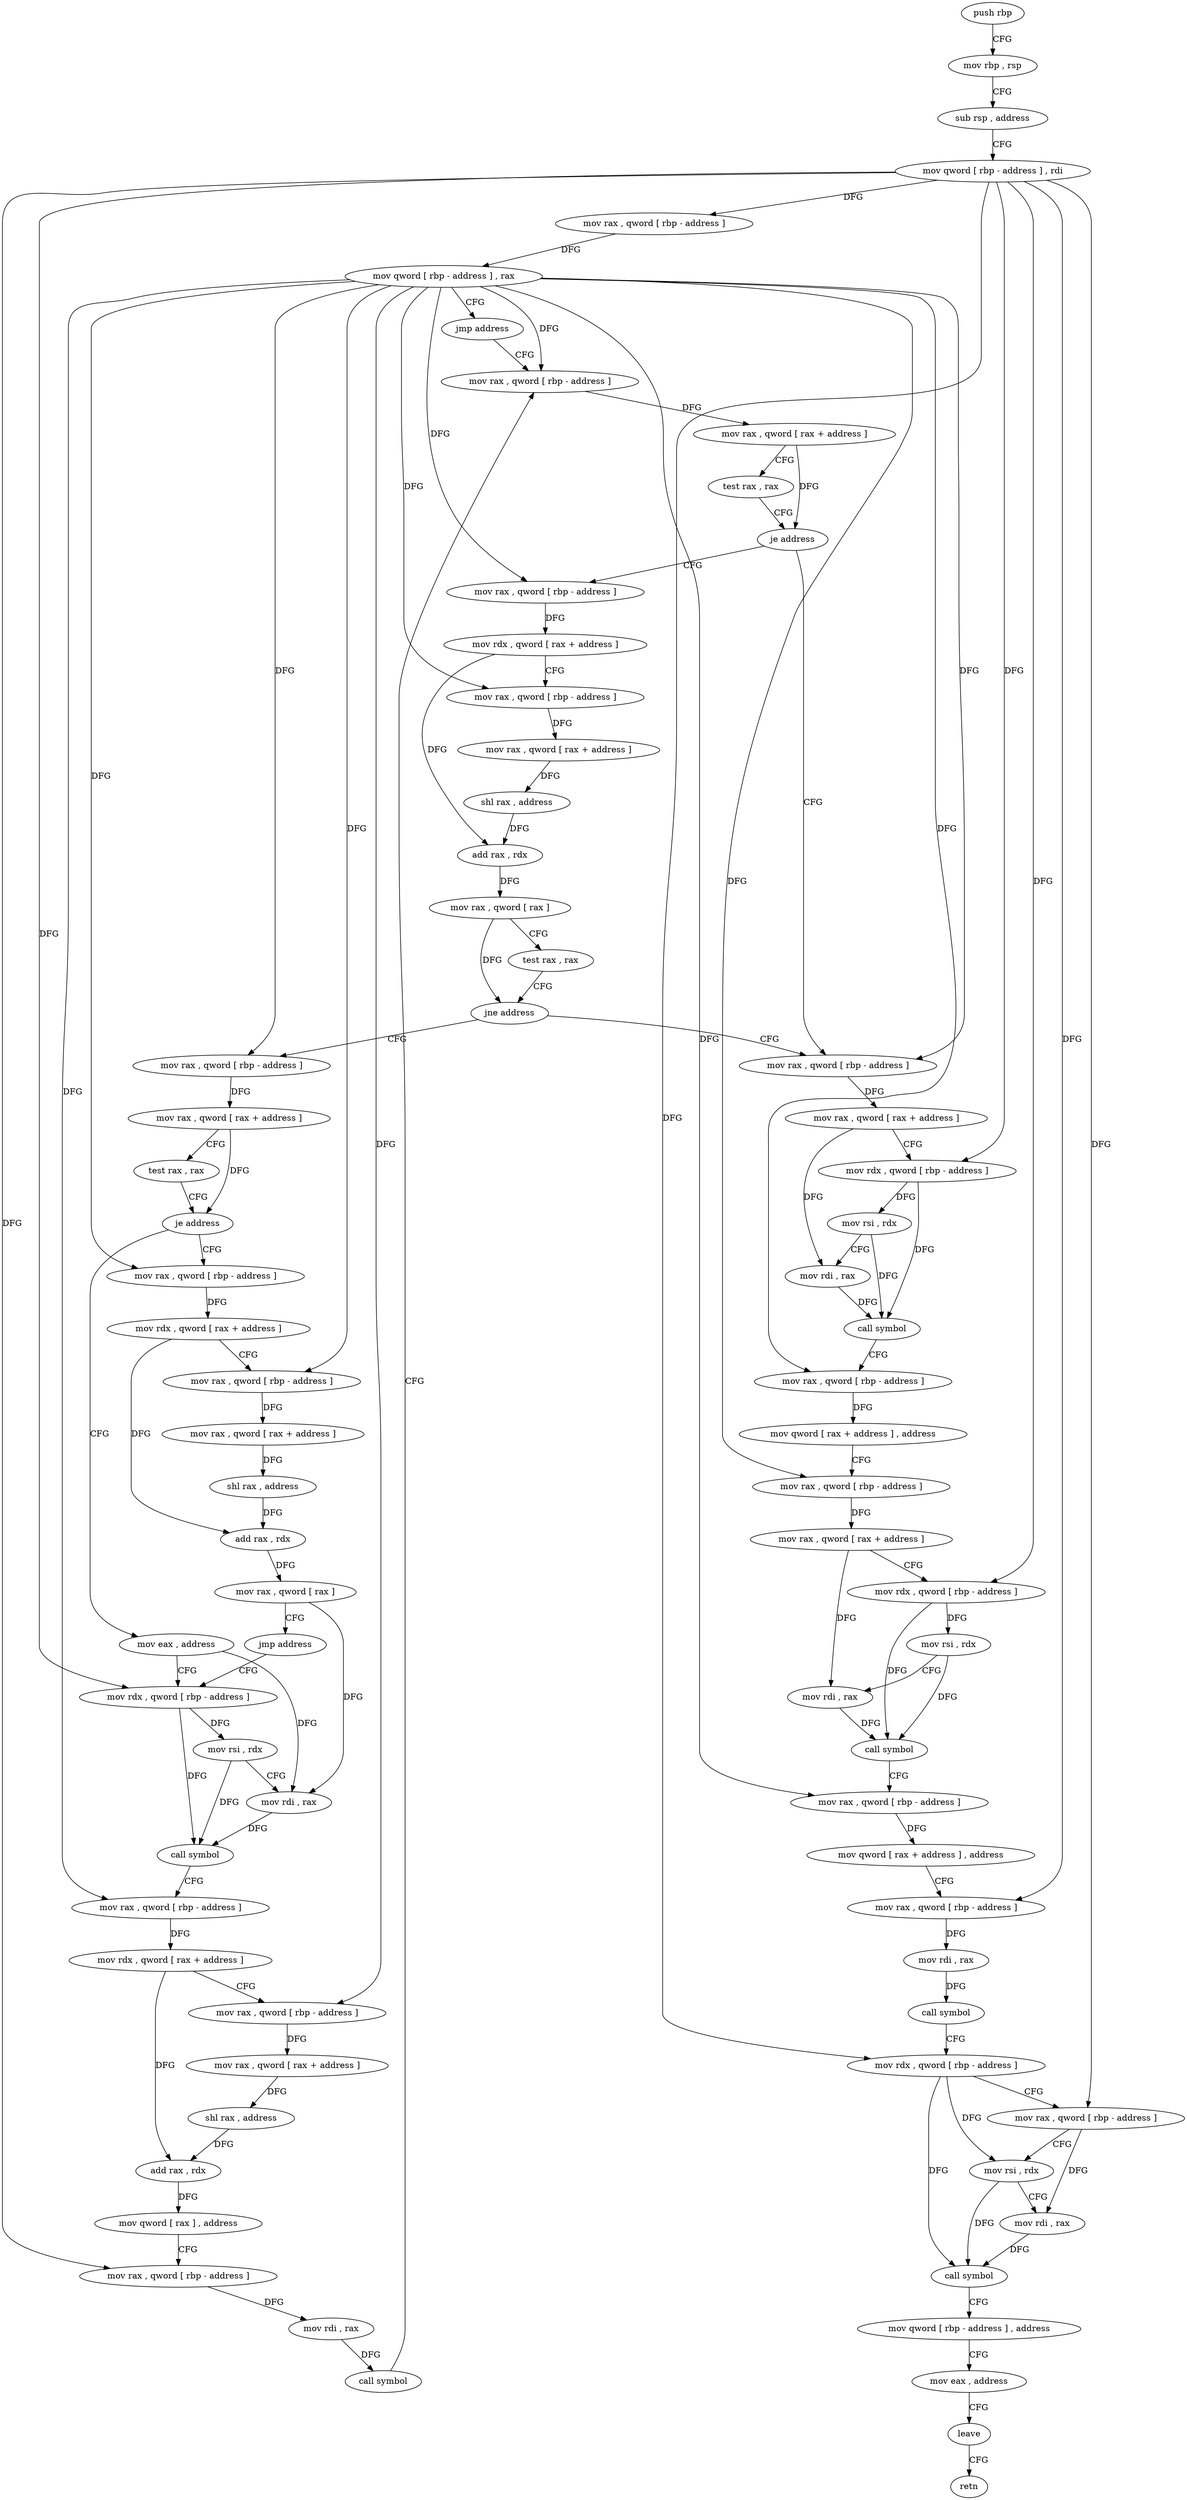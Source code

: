digraph "func" {
"153273" [label = "push rbp" ]
"153274" [label = "mov rbp , rsp" ]
"153277" [label = "sub rsp , address" ]
"153281" [label = "mov qword [ rbp - address ] , rdi" ]
"153285" [label = "mov rax , qword [ rbp - address ]" ]
"153289" [label = "mov qword [ rbp - address ] , rax" ]
"153293" [label = "jmp address" ]
"153398" [label = "mov rax , qword [ rbp - address ]" ]
"153402" [label = "mov rax , qword [ rax + address ]" ]
"153406" [label = "test rax , rax" ]
"153409" [label = "je address" ]
"153446" [label = "mov rax , qword [ rbp - address ]" ]
"153411" [label = "mov rax , qword [ rbp - address ]" ]
"153450" [label = "mov rax , qword [ rax + address ]" ]
"153454" [label = "mov rdx , qword [ rbp - address ]" ]
"153458" [label = "mov rsi , rdx" ]
"153461" [label = "mov rdi , rax" ]
"153464" [label = "call symbol" ]
"153469" [label = "mov rax , qword [ rbp - address ]" ]
"153473" [label = "mov qword [ rax + address ] , address" ]
"153481" [label = "mov rax , qword [ rbp - address ]" ]
"153485" [label = "mov rax , qword [ rax + address ]" ]
"153489" [label = "mov rdx , qword [ rbp - address ]" ]
"153493" [label = "mov rsi , rdx" ]
"153496" [label = "mov rdi , rax" ]
"153499" [label = "call symbol" ]
"153504" [label = "mov rax , qword [ rbp - address ]" ]
"153508" [label = "mov qword [ rax + address ] , address" ]
"153516" [label = "mov rax , qword [ rbp - address ]" ]
"153520" [label = "mov rdi , rax" ]
"153523" [label = "call symbol" ]
"153528" [label = "mov rdx , qword [ rbp - address ]" ]
"153532" [label = "mov rax , qword [ rbp - address ]" ]
"153536" [label = "mov rsi , rdx" ]
"153539" [label = "mov rdi , rax" ]
"153542" [label = "call symbol" ]
"153547" [label = "mov qword [ rbp - address ] , address" ]
"153555" [label = "mov eax , address" ]
"153560" [label = "leave" ]
"153561" [label = "retn" ]
"153415" [label = "mov rdx , qword [ rax + address ]" ]
"153419" [label = "mov rax , qword [ rbp - address ]" ]
"153423" [label = "mov rax , qword [ rax + address ]" ]
"153427" [label = "shl rax , address" ]
"153431" [label = "add rax , rdx" ]
"153434" [label = "mov rax , qword [ rax ]" ]
"153437" [label = "test rax , rax" ]
"153440" [label = "jne address" ]
"153295" [label = "mov rax , qword [ rbp - address ]" ]
"153299" [label = "mov rax , qword [ rax + address ]" ]
"153303" [label = "test rax , rax" ]
"153306" [label = "je address" ]
"153336" [label = "mov eax , address" ]
"153308" [label = "mov rax , qword [ rbp - address ]" ]
"153341" [label = "mov rdx , qword [ rbp - address ]" ]
"153312" [label = "mov rdx , qword [ rax + address ]" ]
"153316" [label = "mov rax , qword [ rbp - address ]" ]
"153320" [label = "mov rax , qword [ rax + address ]" ]
"153324" [label = "shl rax , address" ]
"153328" [label = "add rax , rdx" ]
"153331" [label = "mov rax , qword [ rax ]" ]
"153334" [label = "jmp address" ]
"153345" [label = "mov rsi , rdx" ]
"153348" [label = "mov rdi , rax" ]
"153351" [label = "call symbol" ]
"153356" [label = "mov rax , qword [ rbp - address ]" ]
"153360" [label = "mov rdx , qword [ rax + address ]" ]
"153364" [label = "mov rax , qword [ rbp - address ]" ]
"153368" [label = "mov rax , qword [ rax + address ]" ]
"153372" [label = "shl rax , address" ]
"153376" [label = "add rax , rdx" ]
"153379" [label = "mov qword [ rax ] , address" ]
"153386" [label = "mov rax , qword [ rbp - address ]" ]
"153390" [label = "mov rdi , rax" ]
"153393" [label = "call symbol" ]
"153273" -> "153274" [ label = "CFG" ]
"153274" -> "153277" [ label = "CFG" ]
"153277" -> "153281" [ label = "CFG" ]
"153281" -> "153285" [ label = "DFG" ]
"153281" -> "153454" [ label = "DFG" ]
"153281" -> "153489" [ label = "DFG" ]
"153281" -> "153516" [ label = "DFG" ]
"153281" -> "153528" [ label = "DFG" ]
"153281" -> "153532" [ label = "DFG" ]
"153281" -> "153341" [ label = "DFG" ]
"153281" -> "153386" [ label = "DFG" ]
"153285" -> "153289" [ label = "DFG" ]
"153289" -> "153293" [ label = "CFG" ]
"153289" -> "153398" [ label = "DFG" ]
"153289" -> "153446" [ label = "DFG" ]
"153289" -> "153469" [ label = "DFG" ]
"153289" -> "153481" [ label = "DFG" ]
"153289" -> "153504" [ label = "DFG" ]
"153289" -> "153411" [ label = "DFG" ]
"153289" -> "153419" [ label = "DFG" ]
"153289" -> "153295" [ label = "DFG" ]
"153289" -> "153308" [ label = "DFG" ]
"153289" -> "153316" [ label = "DFG" ]
"153289" -> "153356" [ label = "DFG" ]
"153289" -> "153364" [ label = "DFG" ]
"153293" -> "153398" [ label = "CFG" ]
"153398" -> "153402" [ label = "DFG" ]
"153402" -> "153406" [ label = "CFG" ]
"153402" -> "153409" [ label = "DFG" ]
"153406" -> "153409" [ label = "CFG" ]
"153409" -> "153446" [ label = "CFG" ]
"153409" -> "153411" [ label = "CFG" ]
"153446" -> "153450" [ label = "DFG" ]
"153411" -> "153415" [ label = "DFG" ]
"153450" -> "153454" [ label = "CFG" ]
"153450" -> "153461" [ label = "DFG" ]
"153454" -> "153458" [ label = "DFG" ]
"153454" -> "153464" [ label = "DFG" ]
"153458" -> "153461" [ label = "CFG" ]
"153458" -> "153464" [ label = "DFG" ]
"153461" -> "153464" [ label = "DFG" ]
"153464" -> "153469" [ label = "CFG" ]
"153469" -> "153473" [ label = "DFG" ]
"153473" -> "153481" [ label = "CFG" ]
"153481" -> "153485" [ label = "DFG" ]
"153485" -> "153489" [ label = "CFG" ]
"153485" -> "153496" [ label = "DFG" ]
"153489" -> "153493" [ label = "DFG" ]
"153489" -> "153499" [ label = "DFG" ]
"153493" -> "153496" [ label = "CFG" ]
"153493" -> "153499" [ label = "DFG" ]
"153496" -> "153499" [ label = "DFG" ]
"153499" -> "153504" [ label = "CFG" ]
"153504" -> "153508" [ label = "DFG" ]
"153508" -> "153516" [ label = "CFG" ]
"153516" -> "153520" [ label = "DFG" ]
"153520" -> "153523" [ label = "DFG" ]
"153523" -> "153528" [ label = "CFG" ]
"153528" -> "153532" [ label = "CFG" ]
"153528" -> "153536" [ label = "DFG" ]
"153528" -> "153542" [ label = "DFG" ]
"153532" -> "153536" [ label = "CFG" ]
"153532" -> "153539" [ label = "DFG" ]
"153536" -> "153539" [ label = "CFG" ]
"153536" -> "153542" [ label = "DFG" ]
"153539" -> "153542" [ label = "DFG" ]
"153542" -> "153547" [ label = "CFG" ]
"153547" -> "153555" [ label = "CFG" ]
"153555" -> "153560" [ label = "CFG" ]
"153560" -> "153561" [ label = "CFG" ]
"153415" -> "153419" [ label = "CFG" ]
"153415" -> "153431" [ label = "DFG" ]
"153419" -> "153423" [ label = "DFG" ]
"153423" -> "153427" [ label = "DFG" ]
"153427" -> "153431" [ label = "DFG" ]
"153431" -> "153434" [ label = "DFG" ]
"153434" -> "153437" [ label = "CFG" ]
"153434" -> "153440" [ label = "DFG" ]
"153437" -> "153440" [ label = "CFG" ]
"153440" -> "153295" [ label = "CFG" ]
"153440" -> "153446" [ label = "CFG" ]
"153295" -> "153299" [ label = "DFG" ]
"153299" -> "153303" [ label = "CFG" ]
"153299" -> "153306" [ label = "DFG" ]
"153303" -> "153306" [ label = "CFG" ]
"153306" -> "153336" [ label = "CFG" ]
"153306" -> "153308" [ label = "CFG" ]
"153336" -> "153341" [ label = "CFG" ]
"153336" -> "153348" [ label = "DFG" ]
"153308" -> "153312" [ label = "DFG" ]
"153341" -> "153345" [ label = "DFG" ]
"153341" -> "153351" [ label = "DFG" ]
"153312" -> "153316" [ label = "CFG" ]
"153312" -> "153328" [ label = "DFG" ]
"153316" -> "153320" [ label = "DFG" ]
"153320" -> "153324" [ label = "DFG" ]
"153324" -> "153328" [ label = "DFG" ]
"153328" -> "153331" [ label = "DFG" ]
"153331" -> "153334" [ label = "CFG" ]
"153331" -> "153348" [ label = "DFG" ]
"153334" -> "153341" [ label = "CFG" ]
"153345" -> "153348" [ label = "CFG" ]
"153345" -> "153351" [ label = "DFG" ]
"153348" -> "153351" [ label = "DFG" ]
"153351" -> "153356" [ label = "CFG" ]
"153356" -> "153360" [ label = "DFG" ]
"153360" -> "153364" [ label = "CFG" ]
"153360" -> "153376" [ label = "DFG" ]
"153364" -> "153368" [ label = "DFG" ]
"153368" -> "153372" [ label = "DFG" ]
"153372" -> "153376" [ label = "DFG" ]
"153376" -> "153379" [ label = "DFG" ]
"153379" -> "153386" [ label = "CFG" ]
"153386" -> "153390" [ label = "DFG" ]
"153390" -> "153393" [ label = "DFG" ]
"153393" -> "153398" [ label = "CFG" ]
}
